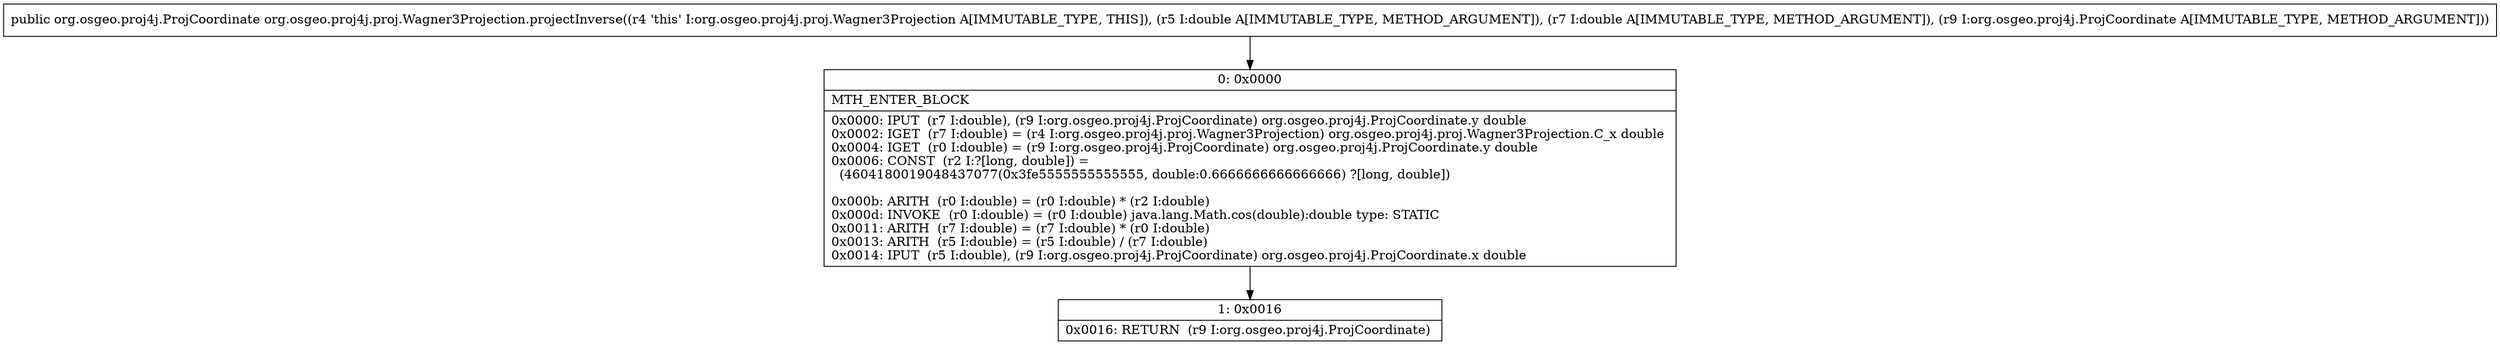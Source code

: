 digraph "CFG fororg.osgeo.proj4j.proj.Wagner3Projection.projectInverse(DDLorg\/osgeo\/proj4j\/ProjCoordinate;)Lorg\/osgeo\/proj4j\/ProjCoordinate;" {
Node_0 [shape=record,label="{0\:\ 0x0000|MTH_ENTER_BLOCK\l|0x0000: IPUT  (r7 I:double), (r9 I:org.osgeo.proj4j.ProjCoordinate) org.osgeo.proj4j.ProjCoordinate.y double \l0x0002: IGET  (r7 I:double) = (r4 I:org.osgeo.proj4j.proj.Wagner3Projection) org.osgeo.proj4j.proj.Wagner3Projection.C_x double \l0x0004: IGET  (r0 I:double) = (r9 I:org.osgeo.proj4j.ProjCoordinate) org.osgeo.proj4j.ProjCoordinate.y double \l0x0006: CONST  (r2 I:?[long, double]) = \l  (4604180019048437077(0x3fe5555555555555, double:0.6666666666666666) ?[long, double])\l \l0x000b: ARITH  (r0 I:double) = (r0 I:double) * (r2 I:double) \l0x000d: INVOKE  (r0 I:double) = (r0 I:double) java.lang.Math.cos(double):double type: STATIC \l0x0011: ARITH  (r7 I:double) = (r7 I:double) * (r0 I:double) \l0x0013: ARITH  (r5 I:double) = (r5 I:double) \/ (r7 I:double) \l0x0014: IPUT  (r5 I:double), (r9 I:org.osgeo.proj4j.ProjCoordinate) org.osgeo.proj4j.ProjCoordinate.x double \l}"];
Node_1 [shape=record,label="{1\:\ 0x0016|0x0016: RETURN  (r9 I:org.osgeo.proj4j.ProjCoordinate) \l}"];
MethodNode[shape=record,label="{public org.osgeo.proj4j.ProjCoordinate org.osgeo.proj4j.proj.Wagner3Projection.projectInverse((r4 'this' I:org.osgeo.proj4j.proj.Wagner3Projection A[IMMUTABLE_TYPE, THIS]), (r5 I:double A[IMMUTABLE_TYPE, METHOD_ARGUMENT]), (r7 I:double A[IMMUTABLE_TYPE, METHOD_ARGUMENT]), (r9 I:org.osgeo.proj4j.ProjCoordinate A[IMMUTABLE_TYPE, METHOD_ARGUMENT])) }"];
MethodNode -> Node_0;
Node_0 -> Node_1;
}

